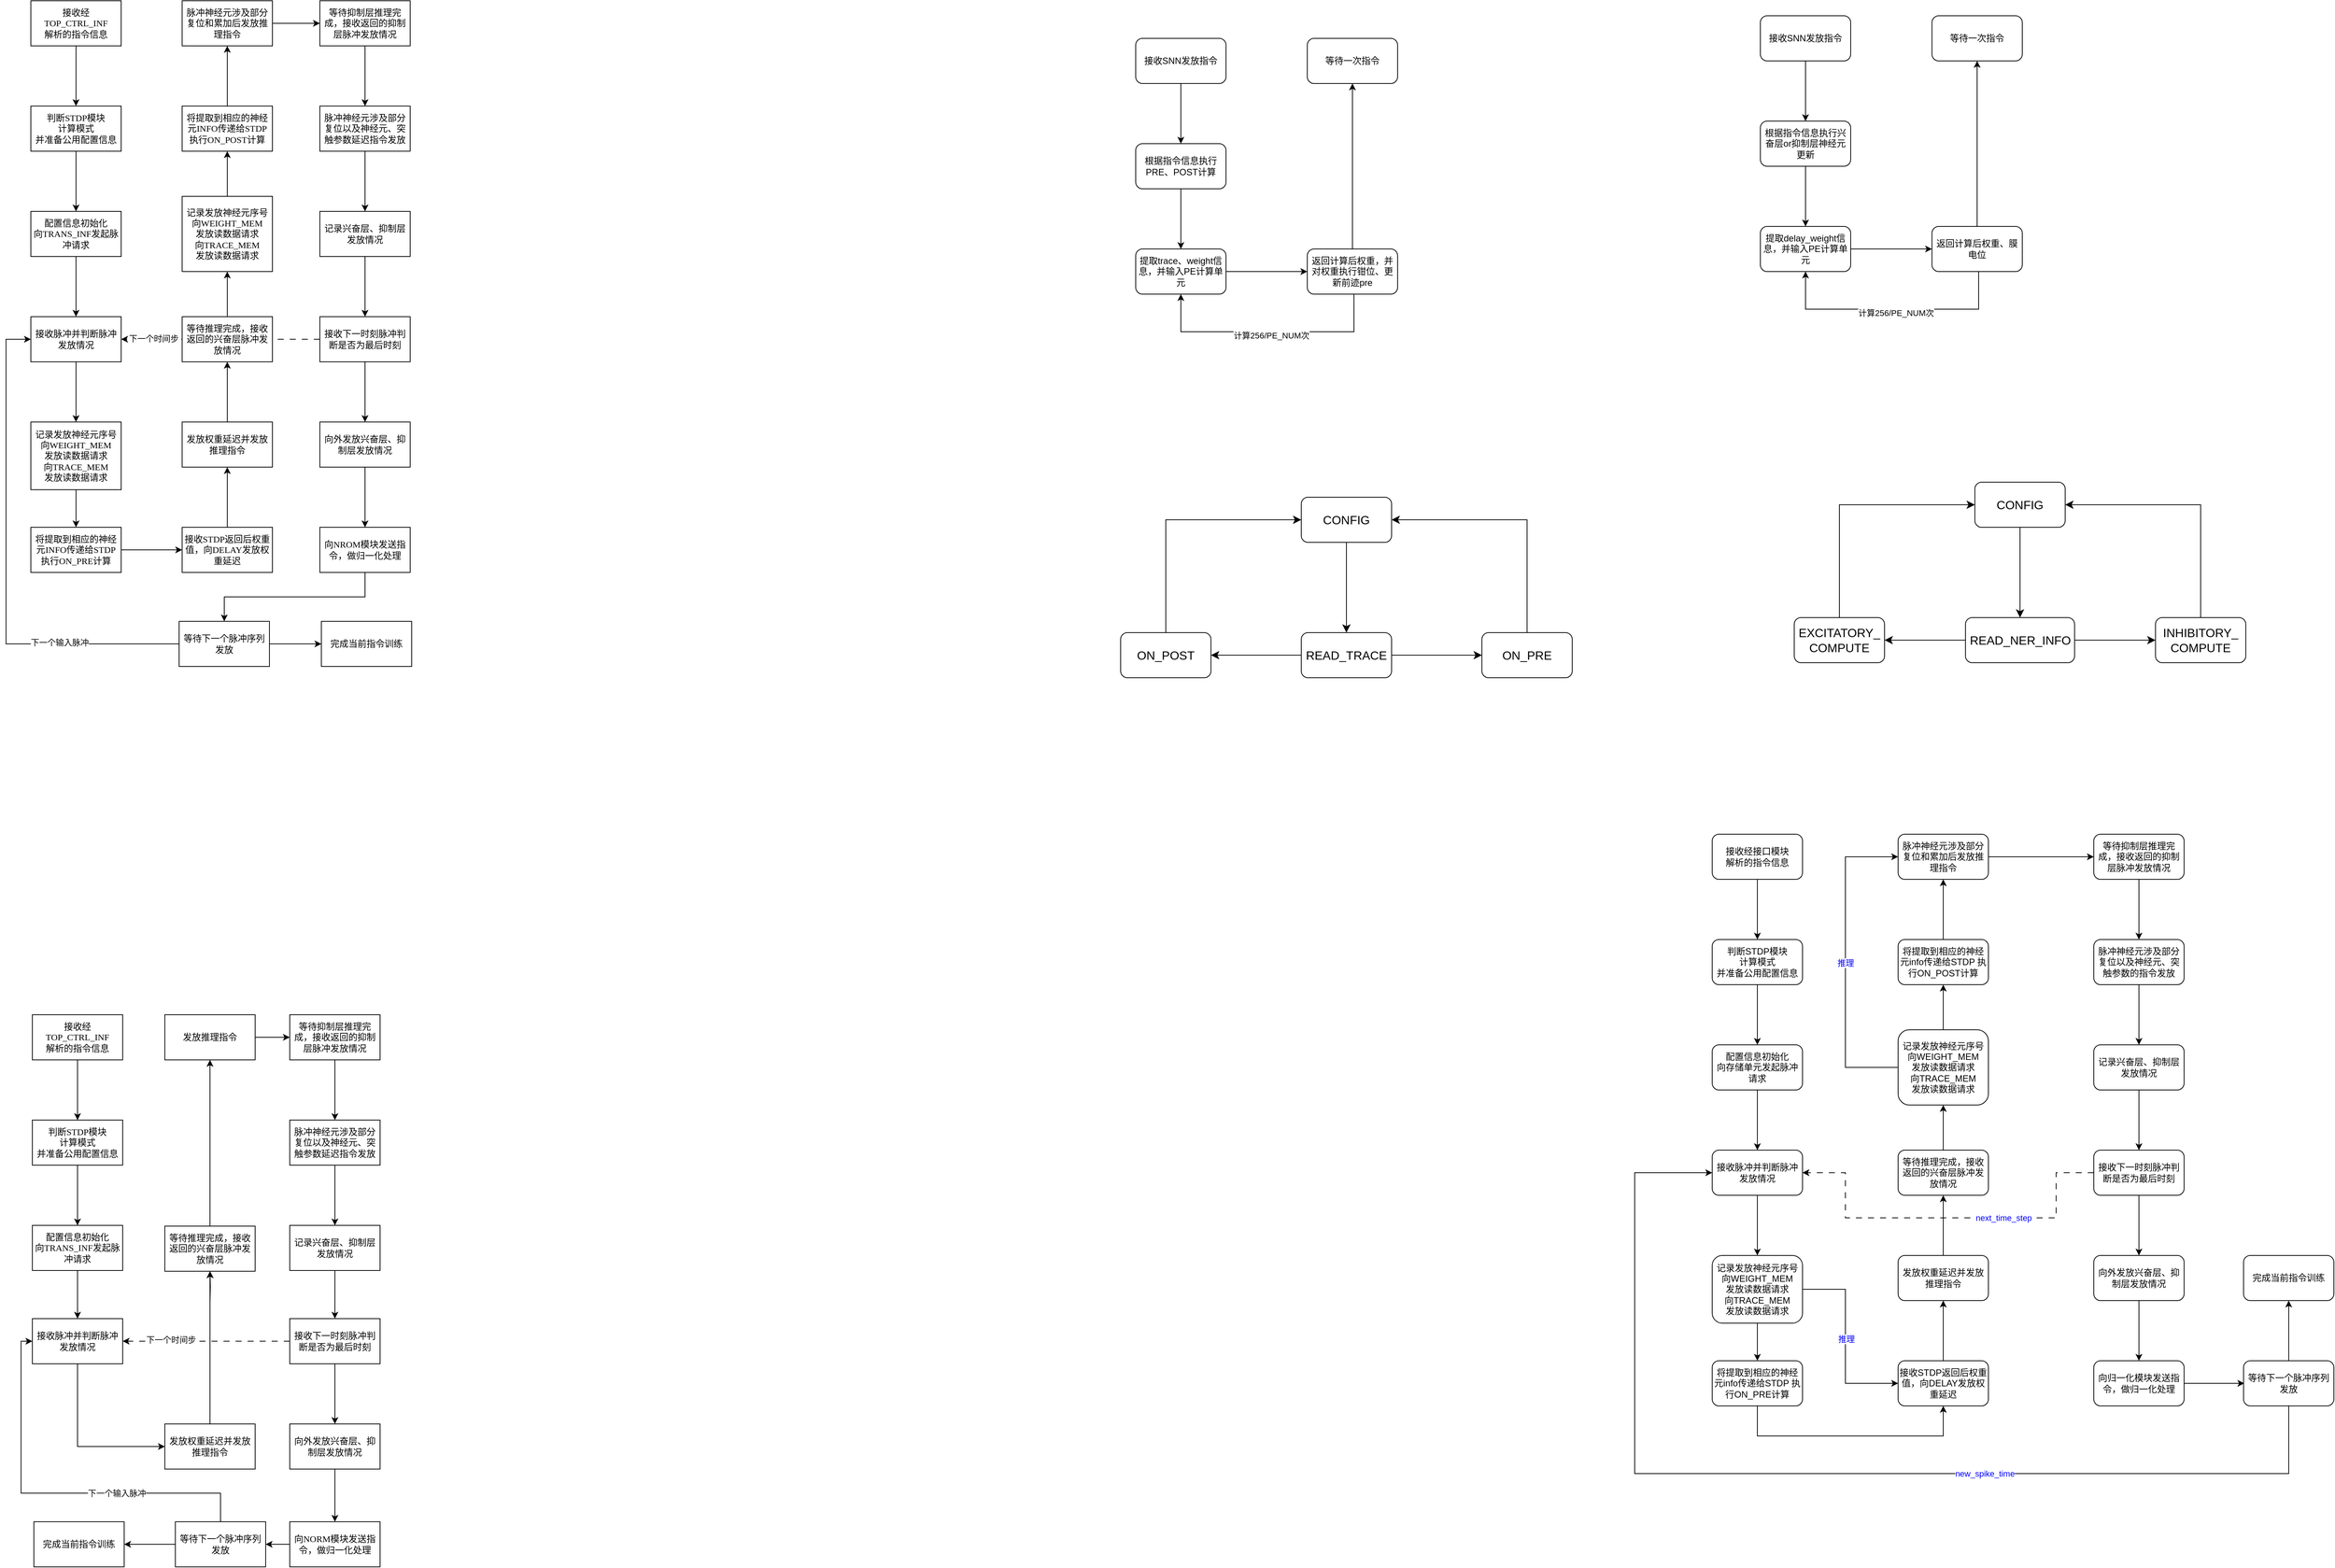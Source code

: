 <mxfile version="24.0.7" type="github">
  <diagram name="第 1 页" id="L9LMITteTnlRZ2TkFZ2f">
    <mxGraphModel dx="2382" dy="1225" grid="0" gridSize="10" guides="0" tooltips="1" connect="1" arrows="1" fold="1" page="0" pageScale="1" pageWidth="827" pageHeight="1169" math="0" shadow="0">
      <root>
        <mxCell id="0" />
        <mxCell id="1" parent="0" />
        <mxCell id="XHYiGmg5JfkTDbJsNiU6-63" style="edgeStyle=orthogonalEdgeStyle;rounded=0;orthogonalLoop=1;jettySize=auto;html=1;exitX=0;exitY=0.5;exitDx=0;exitDy=0;entryX=1;entryY=0.5;entryDx=0;entryDy=0;dashed=1;dashPattern=8 8;fontFamily=宋体;fontSource=https%3A%2F%2Ffonts.googleapis.com%2Fcss%3Ffamily%3D%25E5%25AE%258B%25E4%25BD%2593;" parent="1" source="XHYiGmg5JfkTDbJsNiU6-45" target="XHYiGmg5JfkTDbJsNiU6-16" edge="1">
          <mxGeometry relative="1" as="geometry">
            <Array as="points">
              <mxPoint x="519" y="590" />
              <mxPoint x="519" y="590" />
            </Array>
          </mxGeometry>
        </mxCell>
        <mxCell id="ONLA1WShRm9VHiKbCH6p-6" value="下一个时间步" style="edgeLabel;html=1;align=center;verticalAlign=middle;resizable=0;points=[];fontColor=#000000;fontFamily=宋体;fontSource=https%3A%2F%2Ffonts.googleapis.com%2Fcss%3Ffamily%3D%25E5%25AE%258B%25E4%25BD%2593;" parent="XHYiGmg5JfkTDbJsNiU6-63" vertex="1" connectable="0">
          <mxGeometry x="-0.565" relative="1" as="geometry">
            <mxPoint x="-164" y="-1" as="offset" />
          </mxGeometry>
        </mxCell>
        <mxCell id="XHYiGmg5JfkTDbJsNiU6-3" value="" style="edgeStyle=orthogonalEdgeStyle;rounded=0;orthogonalLoop=1;jettySize=auto;html=1;fontFamily=宋体;fontSource=https%3A%2F%2Ffonts.googleapis.com%2Fcss%3Ffamily%3D%25E5%25AE%258B%25E4%25BD%2593;" parent="1" source="XHYiGmg5JfkTDbJsNiU6-1" target="XHYiGmg5JfkTDbJsNiU6-2" edge="1">
          <mxGeometry relative="1" as="geometry" />
        </mxCell>
        <mxCell id="XHYiGmg5JfkTDbJsNiU6-1" value="接收经&lt;font face=&quot;Times New Roman&quot;&gt;TOP_CTRL_INF&lt;/font&gt;&lt;br&gt;解析的指令信息" style="rounded=0;whiteSpace=wrap;html=1;fillColor=none;fontFamily=宋体;fontSource=https%3A%2F%2Ffonts.googleapis.com%2Fcss%3Ffamily%3D%25E5%25AE%258B%25E4%25BD%2593;" parent="1" vertex="1">
          <mxGeometry x="252" y="140" width="120" height="60" as="geometry" />
        </mxCell>
        <mxCell id="XHYiGmg5JfkTDbJsNiU6-15" value="" style="edgeStyle=orthogonalEdgeStyle;rounded=0;orthogonalLoop=1;jettySize=auto;html=1;fontFamily=宋体;fontSource=https%3A%2F%2Ffonts.googleapis.com%2Fcss%3Ffamily%3D%25E5%25AE%258B%25E4%25BD%2593;" parent="1" source="XHYiGmg5JfkTDbJsNiU6-2" target="XHYiGmg5JfkTDbJsNiU6-14" edge="1">
          <mxGeometry relative="1" as="geometry" />
        </mxCell>
        <mxCell id="XHYiGmg5JfkTDbJsNiU6-2" value="判断&lt;font face=&quot;Times New Roman&quot;&gt;STDP&lt;/font&gt;模块&lt;br&gt;计算模式&lt;br&gt;并准备公用配置信息" style="whiteSpace=wrap;html=1;fillColor=none;rounded=0;fontFamily=宋体;fontSource=https%3A%2F%2Ffonts.googleapis.com%2Fcss%3Ffamily%3D%25E5%25AE%258B%25E4%25BD%2593;" parent="1" vertex="1">
          <mxGeometry x="252" y="280" width="120" height="60" as="geometry" />
        </mxCell>
        <mxCell id="XHYiGmg5JfkTDbJsNiU6-17" value="" style="edgeStyle=orthogonalEdgeStyle;rounded=0;orthogonalLoop=1;jettySize=auto;html=1;fontFamily=宋体;fontSource=https%3A%2F%2Ffonts.googleapis.com%2Fcss%3Ffamily%3D%25E5%25AE%258B%25E4%25BD%2593;" parent="1" source="XHYiGmg5JfkTDbJsNiU6-14" target="XHYiGmg5JfkTDbJsNiU6-16" edge="1">
          <mxGeometry relative="1" as="geometry" />
        </mxCell>
        <mxCell id="XHYiGmg5JfkTDbJsNiU6-14" value="配置信息初始化&lt;br style=&quot;border-color: var(--border-color);&quot;&gt;向&lt;font face=&quot;Times New Roman&quot;&gt;TRANS_INF&lt;/font&gt;发起脉冲请求" style="whiteSpace=wrap;html=1;fillColor=none;rounded=0;fontFamily=宋体;fontSource=https%3A%2F%2Ffonts.googleapis.com%2Fcss%3Ffamily%3D%25E5%25AE%258B%25E4%25BD%2593;" parent="1" vertex="1">
          <mxGeometry x="252" y="420" width="120" height="60" as="geometry" />
        </mxCell>
        <mxCell id="XHYiGmg5JfkTDbJsNiU6-19" value="" style="edgeStyle=orthogonalEdgeStyle;rounded=0;orthogonalLoop=1;jettySize=auto;html=1;fontFamily=宋体;fontSource=https%3A%2F%2Ffonts.googleapis.com%2Fcss%3Ffamily%3D%25E5%25AE%258B%25E4%25BD%2593;" parent="1" source="XHYiGmg5JfkTDbJsNiU6-16" target="XHYiGmg5JfkTDbJsNiU6-18" edge="1">
          <mxGeometry relative="1" as="geometry" />
        </mxCell>
        <mxCell id="XHYiGmg5JfkTDbJsNiU6-16" value="接收脉冲并判断脉冲发放情况" style="whiteSpace=wrap;html=1;fillColor=none;rounded=0;fontFamily=宋体;fontSource=https%3A%2F%2Ffonts.googleapis.com%2Fcss%3Ffamily%3D%25E5%25AE%258B%25E4%25BD%2593;" parent="1" vertex="1">
          <mxGeometry x="252" y="560" width="120" height="60" as="geometry" />
        </mxCell>
        <mxCell id="XHYiGmg5JfkTDbJsNiU6-21" value="" style="edgeStyle=orthogonalEdgeStyle;rounded=0;orthogonalLoop=1;jettySize=auto;html=1;fontFamily=宋体;fontSource=https%3A%2F%2Ffonts.googleapis.com%2Fcss%3Ffamily%3D%25E5%25AE%258B%25E4%25BD%2593;" parent="1" source="XHYiGmg5JfkTDbJsNiU6-18" target="XHYiGmg5JfkTDbJsNiU6-20" edge="1">
          <mxGeometry relative="1" as="geometry" />
        </mxCell>
        <mxCell id="XHYiGmg5JfkTDbJsNiU6-18" value="记录发放神经元序号&lt;br&gt;向&lt;font face=&quot;Times New Roman&quot;&gt;WEIGHT_MEM&lt;/font&gt;&lt;br&gt;发放读数据请求&lt;br&gt;向TRACE_MEM&lt;br&gt;发放读数据请求" style="whiteSpace=wrap;html=1;fillColor=none;rounded=0;fontFamily=宋体;fontSource=https%3A%2F%2Ffonts.googleapis.com%2Fcss%3Ffamily%3D%25E5%25AE%258B%25E4%25BD%2593;" parent="1" vertex="1">
          <mxGeometry x="252" y="700" width="120" height="90" as="geometry" />
        </mxCell>
        <mxCell id="gLFj1DrOyn8dEr5xTRWF-1" style="edgeStyle=orthogonalEdgeStyle;rounded=0;orthogonalLoop=1;jettySize=auto;html=1;exitX=1;exitY=0.5;exitDx=0;exitDy=0;entryX=0;entryY=0.5;entryDx=0;entryDy=0;fontFamily=宋体;fontSource=https%3A%2F%2Ffonts.googleapis.com%2Fcss%3Ffamily%3D%25E5%25AE%258B%25E4%25BD%2593;" edge="1" parent="1" source="XHYiGmg5JfkTDbJsNiU6-20" target="XHYiGmg5JfkTDbJsNiU6-22">
          <mxGeometry relative="1" as="geometry" />
        </mxCell>
        <mxCell id="XHYiGmg5JfkTDbJsNiU6-20" value="将提取到相应的神经元&lt;font face=&quot;Times New Roman&quot;&gt;INFO&lt;/font&gt;传递给&lt;font face=&quot;Times New Roman&quot;&gt;STDP&lt;/font&gt; 执行&lt;font face=&quot;Times New Roman&quot;&gt;ON_PRE&lt;/font&gt;计算" style="whiteSpace=wrap;html=1;fillColor=none;rounded=0;fontFamily=宋体;fontSource=https%3A%2F%2Ffonts.googleapis.com%2Fcss%3Ffamily%3D%25E5%25AE%258B%25E4%25BD%2593;" parent="1" vertex="1">
          <mxGeometry x="252" y="840" width="120" height="60" as="geometry" />
        </mxCell>
        <mxCell id="XHYiGmg5JfkTDbJsNiU6-25" value="" style="edgeStyle=orthogonalEdgeStyle;rounded=0;orthogonalLoop=1;jettySize=auto;html=1;fontFamily=宋体;fontSource=https%3A%2F%2Ffonts.googleapis.com%2Fcss%3Ffamily%3D%25E5%25AE%258B%25E4%25BD%2593;" parent="1" source="XHYiGmg5JfkTDbJsNiU6-22" target="XHYiGmg5JfkTDbJsNiU6-24" edge="1">
          <mxGeometry relative="1" as="geometry" />
        </mxCell>
        <mxCell id="XHYiGmg5JfkTDbJsNiU6-22" value="接收&lt;font face=&quot;Times New Roman&quot;&gt;STDP&lt;/font&gt;返回后权重值，向&lt;font face=&quot;Times New Roman&quot;&gt;DELAY&lt;/font&gt;发放权重延迟" style="whiteSpace=wrap;html=1;fillColor=none;rounded=0;fontFamily=宋体;fontSource=https%3A%2F%2Ffonts.googleapis.com%2Fcss%3Ffamily%3D%25E5%25AE%258B%25E4%25BD%2593;" parent="1" vertex="1">
          <mxGeometry x="453" y="840" width="120" height="60" as="geometry" />
        </mxCell>
        <mxCell id="XHYiGmg5JfkTDbJsNiU6-27" value="" style="edgeStyle=orthogonalEdgeStyle;rounded=0;orthogonalLoop=1;jettySize=auto;html=1;fontFamily=宋体;fontSource=https%3A%2F%2Ffonts.googleapis.com%2Fcss%3Ffamily%3D%25E5%25AE%258B%25E4%25BD%2593;" parent="1" source="XHYiGmg5JfkTDbJsNiU6-24" target="XHYiGmg5JfkTDbJsNiU6-26" edge="1">
          <mxGeometry relative="1" as="geometry" />
        </mxCell>
        <mxCell id="XHYiGmg5JfkTDbJsNiU6-24" value="发放权重延迟并发放推理指令" style="whiteSpace=wrap;html=1;fillColor=none;rounded=0;fontFamily=宋体;fontSource=https%3A%2F%2Ffonts.googleapis.com%2Fcss%3Ffamily%3D%25E5%25AE%258B%25E4%25BD%2593;" parent="1" vertex="1">
          <mxGeometry x="453" y="700" width="120" height="60" as="geometry" />
        </mxCell>
        <mxCell id="XHYiGmg5JfkTDbJsNiU6-29" value="" style="edgeStyle=orthogonalEdgeStyle;rounded=0;orthogonalLoop=1;jettySize=auto;html=1;fontFamily=宋体;fontSource=https%3A%2F%2Ffonts.googleapis.com%2Fcss%3Ffamily%3D%25E5%25AE%258B%25E4%25BD%2593;" parent="1" source="XHYiGmg5JfkTDbJsNiU6-26" target="XHYiGmg5JfkTDbJsNiU6-28" edge="1">
          <mxGeometry relative="1" as="geometry" />
        </mxCell>
        <mxCell id="XHYiGmg5JfkTDbJsNiU6-26" value="等待推理完成，接收返回的兴奋层脉冲发放情况" style="whiteSpace=wrap;html=1;fillColor=default;rounded=0;fontFamily=宋体;fontSource=https%3A%2F%2Ffonts.googleapis.com%2Fcss%3Ffamily%3D%25E5%25AE%258B%25E4%25BD%2593;" parent="1" vertex="1">
          <mxGeometry x="453" y="560" width="120" height="60" as="geometry" />
        </mxCell>
        <mxCell id="XHYiGmg5JfkTDbJsNiU6-31" value="" style="edgeStyle=orthogonalEdgeStyle;rounded=0;orthogonalLoop=1;jettySize=auto;html=1;fontFamily=宋体;fontSource=https%3A%2F%2Ffonts.googleapis.com%2Fcss%3Ffamily%3D%25E5%25AE%258B%25E4%25BD%2593;" parent="1" source="XHYiGmg5JfkTDbJsNiU6-28" target="XHYiGmg5JfkTDbJsNiU6-30" edge="1">
          <mxGeometry relative="1" as="geometry" />
        </mxCell>
        <mxCell id="XHYiGmg5JfkTDbJsNiU6-28" value="记录发放神经元序号&lt;br style=&quot;border-color: var(--border-color);&quot;&gt;向&lt;font face=&quot;Times New Roman&quot;&gt;WEIGHT_MEM&lt;/font&gt;&lt;br style=&quot;border-color: var(--border-color);&quot;&gt;发放读数据请求&lt;br style=&quot;border-color: var(--border-color);&quot;&gt;向&lt;font face=&quot;Times New Roman&quot;&gt;TRACE_MEM&lt;/font&gt;&lt;br style=&quot;border-color: var(--border-color);&quot;&gt;发放读数据请求" style="whiteSpace=wrap;html=1;fillColor=none;rounded=0;fontFamily=宋体;fontSource=https%3A%2F%2Ffonts.googleapis.com%2Fcss%3Ffamily%3D%25E5%25AE%258B%25E4%25BD%2593;" parent="1" vertex="1">
          <mxGeometry x="453" y="400" width="120" height="100" as="geometry" />
        </mxCell>
        <mxCell id="XHYiGmg5JfkTDbJsNiU6-33" value="" style="edgeStyle=orthogonalEdgeStyle;rounded=0;orthogonalLoop=1;jettySize=auto;html=1;fontFamily=宋体;fontSource=https%3A%2F%2Ffonts.googleapis.com%2Fcss%3Ffamily%3D%25E5%25AE%258B%25E4%25BD%2593;" parent="1" source="XHYiGmg5JfkTDbJsNiU6-30" target="XHYiGmg5JfkTDbJsNiU6-32" edge="1">
          <mxGeometry relative="1" as="geometry" />
        </mxCell>
        <mxCell id="XHYiGmg5JfkTDbJsNiU6-30" value="将提取到相应的神经元&lt;font face=&quot;Times New Roman&quot;&gt;INFO&lt;/font&gt;传递给&lt;font face=&quot;Times New Roman&quot;&gt;STDP&lt;/font&gt; 执行&lt;font face=&quot;Times New Roman&quot;&gt;ON_POST&lt;/font&gt;计算" style="whiteSpace=wrap;html=1;fillColor=none;rounded=0;fontFamily=宋体;fontSource=https%3A%2F%2Ffonts.googleapis.com%2Fcss%3Ffamily%3D%25E5%25AE%258B%25E4%25BD%2593;" parent="1" vertex="1">
          <mxGeometry x="453" y="280" width="120" height="60" as="geometry" />
        </mxCell>
        <mxCell id="XHYiGmg5JfkTDbJsNiU6-38" value="" style="edgeStyle=orthogonalEdgeStyle;rounded=0;orthogonalLoop=1;jettySize=auto;html=1;fontFamily=宋体;fontSource=https%3A%2F%2Ffonts.googleapis.com%2Fcss%3Ffamily%3D%25E5%25AE%258B%25E4%25BD%2593;" parent="1" source="XHYiGmg5JfkTDbJsNiU6-32" target="XHYiGmg5JfkTDbJsNiU6-37" edge="1">
          <mxGeometry relative="1" as="geometry" />
        </mxCell>
        <mxCell id="XHYiGmg5JfkTDbJsNiU6-32" value="脉冲神经元涉及部分复位和累加后发放推理指令" style="whiteSpace=wrap;html=1;fillColor=none;rounded=0;fontFamily=宋体;fontSource=https%3A%2F%2Ffonts.googleapis.com%2Fcss%3Ffamily%3D%25E5%25AE%258B%25E4%25BD%2593;" parent="1" vertex="1">
          <mxGeometry x="453" y="140" width="120" height="60" as="geometry" />
        </mxCell>
        <mxCell id="XHYiGmg5JfkTDbJsNiU6-40" value="" style="edgeStyle=orthogonalEdgeStyle;rounded=0;orthogonalLoop=1;jettySize=auto;html=1;fontFamily=宋体;fontSource=https%3A%2F%2Ffonts.googleapis.com%2Fcss%3Ffamily%3D%25E5%25AE%258B%25E4%25BD%2593;" parent="1" source="XHYiGmg5JfkTDbJsNiU6-37" target="XHYiGmg5JfkTDbJsNiU6-39" edge="1">
          <mxGeometry relative="1" as="geometry" />
        </mxCell>
        <mxCell id="XHYiGmg5JfkTDbJsNiU6-37" value="等待抑制层推理完成，接收返回的抑制层脉冲发放情况" style="whiteSpace=wrap;html=1;fillColor=none;rounded=0;fontFamily=宋体;fontSource=https%3A%2F%2Ffonts.googleapis.com%2Fcss%3Ffamily%3D%25E5%25AE%258B%25E4%25BD%2593;" parent="1" vertex="1">
          <mxGeometry x="636" y="140" width="120" height="60" as="geometry" />
        </mxCell>
        <mxCell id="XHYiGmg5JfkTDbJsNiU6-42" value="" style="edgeStyle=orthogonalEdgeStyle;rounded=0;orthogonalLoop=1;jettySize=auto;html=1;fontFamily=宋体;fontSource=https%3A%2F%2Ffonts.googleapis.com%2Fcss%3Ffamily%3D%25E5%25AE%258B%25E4%25BD%2593;" parent="1" source="XHYiGmg5JfkTDbJsNiU6-39" target="XHYiGmg5JfkTDbJsNiU6-41" edge="1">
          <mxGeometry relative="1" as="geometry" />
        </mxCell>
        <mxCell id="XHYiGmg5JfkTDbJsNiU6-39" value="脉冲神经元涉及部分复位以及神经元、突触参数延迟指令发放" style="whiteSpace=wrap;html=1;fillColor=none;rounded=0;fontFamily=宋体;fontSource=https%3A%2F%2Ffonts.googleapis.com%2Fcss%3Ffamily%3D%25E5%25AE%258B%25E4%25BD%2593;" parent="1" vertex="1">
          <mxGeometry x="636" y="280" width="120" height="60" as="geometry" />
        </mxCell>
        <mxCell id="XHYiGmg5JfkTDbJsNiU6-46" value="" style="edgeStyle=orthogonalEdgeStyle;rounded=0;orthogonalLoop=1;jettySize=auto;html=1;fontFamily=宋体;fontSource=https%3A%2F%2Ffonts.googleapis.com%2Fcss%3Ffamily%3D%25E5%25AE%258B%25E4%25BD%2593;" parent="1" source="XHYiGmg5JfkTDbJsNiU6-41" target="XHYiGmg5JfkTDbJsNiU6-45" edge="1">
          <mxGeometry relative="1" as="geometry" />
        </mxCell>
        <mxCell id="XHYiGmg5JfkTDbJsNiU6-41" value="记录兴奋层、抑制层发放情况" style="whiteSpace=wrap;html=1;fillColor=none;rounded=0;fontFamily=宋体;fontSource=https%3A%2F%2Ffonts.googleapis.com%2Fcss%3Ffamily%3D%25E5%25AE%258B%25E4%25BD%2593;" parent="1" vertex="1">
          <mxGeometry x="636" y="420" width="120" height="60" as="geometry" />
        </mxCell>
        <mxCell id="XHYiGmg5JfkTDbJsNiU6-48" value="" style="edgeStyle=orthogonalEdgeStyle;rounded=0;orthogonalLoop=1;jettySize=auto;html=1;fontFamily=宋体;fontSource=https%3A%2F%2Ffonts.googleapis.com%2Fcss%3Ffamily%3D%25E5%25AE%258B%25E4%25BD%2593;" parent="1" source="XHYiGmg5JfkTDbJsNiU6-45" target="XHYiGmg5JfkTDbJsNiU6-47" edge="1">
          <mxGeometry relative="1" as="geometry" />
        </mxCell>
        <mxCell id="XHYiGmg5JfkTDbJsNiU6-45" value="接收下一时刻脉冲判断是否为最后时刻" style="whiteSpace=wrap;html=1;fillColor=none;rounded=0;fontFamily=宋体;fontSource=https%3A%2F%2Ffonts.googleapis.com%2Fcss%3Ffamily%3D%25E5%25AE%258B%25E4%25BD%2593;" parent="1" vertex="1">
          <mxGeometry x="636" y="560" width="120" height="60" as="geometry" />
        </mxCell>
        <mxCell id="XHYiGmg5JfkTDbJsNiU6-50" value="" style="edgeStyle=orthogonalEdgeStyle;rounded=0;orthogonalLoop=1;jettySize=auto;html=1;fontFamily=宋体;fontSource=https%3A%2F%2Ffonts.googleapis.com%2Fcss%3Ffamily%3D%25E5%25AE%258B%25E4%25BD%2593;" parent="1" source="XHYiGmg5JfkTDbJsNiU6-47" target="XHYiGmg5JfkTDbJsNiU6-49" edge="1">
          <mxGeometry relative="1" as="geometry" />
        </mxCell>
        <mxCell id="XHYiGmg5JfkTDbJsNiU6-47" value="向外发放兴奋层、抑制层发放情况" style="whiteSpace=wrap;html=1;fillColor=none;rounded=0;fontFamily=宋体;fontSource=https%3A%2F%2Ffonts.googleapis.com%2Fcss%3Ffamily%3D%25E5%25AE%258B%25E4%25BD%2593;" parent="1" vertex="1">
          <mxGeometry x="636" y="700" width="120" height="60" as="geometry" />
        </mxCell>
        <mxCell id="gLFj1DrOyn8dEr5xTRWF-2" style="edgeStyle=orthogonalEdgeStyle;rounded=0;orthogonalLoop=1;jettySize=auto;html=1;exitX=0.5;exitY=1;exitDx=0;exitDy=0;entryX=0.5;entryY=0;entryDx=0;entryDy=0;fontFamily=宋体;fontSource=https%3A%2F%2Ffonts.googleapis.com%2Fcss%3Ffamily%3D%25E5%25AE%258B%25E4%25BD%2593;" edge="1" parent="1" source="XHYiGmg5JfkTDbJsNiU6-49" target="XHYiGmg5JfkTDbJsNiU6-51">
          <mxGeometry relative="1" as="geometry" />
        </mxCell>
        <mxCell id="XHYiGmg5JfkTDbJsNiU6-49" value="向&lt;font face=&quot;Times New Roman&quot;&gt;NROM&lt;/font&gt;模块发送指令，做归一化处理" style="whiteSpace=wrap;html=1;fillColor=none;rounded=0;fontFamily=宋体;fontSource=https%3A%2F%2Ffonts.googleapis.com%2Fcss%3Ffamily%3D%25E5%25AE%258B%25E4%25BD%2593;" parent="1" vertex="1">
          <mxGeometry x="636" y="840" width="120" height="60" as="geometry" />
        </mxCell>
        <mxCell id="XHYiGmg5JfkTDbJsNiU6-53" style="edgeStyle=orthogonalEdgeStyle;rounded=0;orthogonalLoop=1;jettySize=auto;html=1;exitX=0;exitY=0.5;exitDx=0;exitDy=0;entryX=0;entryY=0.5;entryDx=0;entryDy=0;fontFamily=宋体;fontSource=https%3A%2F%2Ffonts.googleapis.com%2Fcss%3Ffamily%3D%25E5%25AE%258B%25E4%25BD%2593;" parent="1" source="XHYiGmg5JfkTDbJsNiU6-51" target="XHYiGmg5JfkTDbJsNiU6-16" edge="1">
          <mxGeometry relative="1" as="geometry">
            <Array as="points">
              <mxPoint x="219" y="995" />
              <mxPoint x="219" y="590" />
            </Array>
          </mxGeometry>
        </mxCell>
        <mxCell id="ONLA1WShRm9VHiKbCH6p-2" value="下一个输入脉冲" style="edgeLabel;html=1;align=center;verticalAlign=middle;resizable=0;points=[];fontColor=#000000;fontFamily=宋体;fontSource=https%3A%2F%2Ffonts.googleapis.com%2Fcss%3Ffamily%3D%25E5%25AE%258B%25E4%25BD%2593;" parent="XHYiGmg5JfkTDbJsNiU6-53" vertex="1" connectable="0">
          <mxGeometry x="-0.324" relative="1" as="geometry">
            <mxPoint x="67" y="-2" as="offset" />
          </mxGeometry>
        </mxCell>
        <mxCell id="XHYiGmg5JfkTDbJsNiU6-55" value="" style="edgeStyle=orthogonalEdgeStyle;rounded=0;orthogonalLoop=1;jettySize=auto;html=1;fontFamily=宋体;fontSource=https%3A%2F%2Ffonts.googleapis.com%2Fcss%3Ffamily%3D%25E5%25AE%258B%25E4%25BD%2593;" parent="1" source="XHYiGmg5JfkTDbJsNiU6-51" target="XHYiGmg5JfkTDbJsNiU6-54" edge="1">
          <mxGeometry relative="1" as="geometry" />
        </mxCell>
        <mxCell id="XHYiGmg5JfkTDbJsNiU6-51" value="等待下一个脉冲序列发放" style="whiteSpace=wrap;html=1;fillColor=none;rounded=0;fontFamily=宋体;fontSource=https%3A%2F%2Ffonts.googleapis.com%2Fcss%3Ffamily%3D%25E5%25AE%258B%25E4%25BD%2593;" parent="1" vertex="1">
          <mxGeometry x="449" y="965" width="120" height="60" as="geometry" />
        </mxCell>
        <mxCell id="XHYiGmg5JfkTDbJsNiU6-54" value="完成当前指令训练" style="whiteSpace=wrap;html=1;fillColor=none;rounded=0;fontFamily=宋体;fontSource=https%3A%2F%2Ffonts.googleapis.com%2Fcss%3Ffamily%3D%25E5%25AE%258B%25E4%25BD%2593;" parent="1" vertex="1">
          <mxGeometry x="638" y="965" width="120" height="60" as="geometry" />
        </mxCell>
        <mxCell id="ONLA1WShRm9VHiKbCH6p-7" style="edgeStyle=orthogonalEdgeStyle;rounded=0;orthogonalLoop=1;jettySize=auto;html=1;exitX=0;exitY=0.5;exitDx=0;exitDy=0;entryX=1;entryY=0.5;entryDx=0;entryDy=0;dashed=1;dashPattern=8 8;fontFamily=宋体;fontSource=https%3A%2F%2Ffonts.googleapis.com%2Fcss%3Ffamily%3D%25E5%25AE%258B%25E4%25BD%2593;" parent="1" source="ONLA1WShRm9VHiKbCH6p-44" target="ONLA1WShRm9VHiKbCH6p-16" edge="1">
          <mxGeometry relative="1" as="geometry">
            <Array as="points">
              <mxPoint x="483" y="1922" />
              <mxPoint x="483" y="1922" />
            </Array>
          </mxGeometry>
        </mxCell>
        <mxCell id="ONLA1WShRm9VHiKbCH6p-8" value="&lt;font color=&quot;#000000&quot;&gt;下一个时间步&lt;/font&gt;" style="edgeLabel;html=1;align=center;verticalAlign=middle;resizable=0;points=[];fontColor=#0000FF;fontFamily=宋体;fontSource=https%3A%2F%2Ffonts.googleapis.com%2Fcss%3Ffamily%3D%25E5%25AE%258B%25E4%25BD%2593;" parent="ONLA1WShRm9VHiKbCH6p-7" vertex="1" connectable="0">
          <mxGeometry x="-0.565" relative="1" as="geometry">
            <mxPoint x="-110" y="-2" as="offset" />
          </mxGeometry>
        </mxCell>
        <mxCell id="ONLA1WShRm9VHiKbCH6p-9" value="" style="edgeStyle=orthogonalEdgeStyle;rounded=0;orthogonalLoop=1;jettySize=auto;html=1;fontFamily=宋体;fontSource=https%3A%2F%2Ffonts.googleapis.com%2Fcss%3Ffamily%3D%25E5%25AE%258B%25E4%25BD%2593;" parent="1" source="ONLA1WShRm9VHiKbCH6p-10" target="ONLA1WShRm9VHiKbCH6p-12" edge="1">
          <mxGeometry relative="1" as="geometry" />
        </mxCell>
        <mxCell id="ONLA1WShRm9VHiKbCH6p-10" value="接收经&lt;font face=&quot;Times New Roman&quot;&gt;TOP_CTRL_INF&lt;/font&gt;&lt;br&gt;解析的指令信息" style="rounded=0;whiteSpace=wrap;html=1;fillColor=none;fontFamily=宋体;fontSource=https%3A%2F%2Ffonts.googleapis.com%2Fcss%3Ffamily%3D%25E5%25AE%258B%25E4%25BD%2593;" parent="1" vertex="1">
          <mxGeometry x="254" y="1488" width="120" height="60" as="geometry" />
        </mxCell>
        <mxCell id="ONLA1WShRm9VHiKbCH6p-11" value="" style="edgeStyle=orthogonalEdgeStyle;rounded=0;orthogonalLoop=1;jettySize=auto;html=1;fontFamily=宋体;fontSource=https%3A%2F%2Ffonts.googleapis.com%2Fcss%3Ffamily%3D%25E5%25AE%258B%25E4%25BD%2593;" parent="1" source="ONLA1WShRm9VHiKbCH6p-12" target="ONLA1WShRm9VHiKbCH6p-14" edge="1">
          <mxGeometry relative="1" as="geometry" />
        </mxCell>
        <mxCell id="ONLA1WShRm9VHiKbCH6p-12" value="判断&lt;font face=&quot;Times New Roman&quot;&gt;STDP&lt;/font&gt;模块&lt;br&gt;计算模式&lt;br&gt;并准备公用配置信息" style="whiteSpace=wrap;html=1;fillColor=none;rounded=0;fontFamily=宋体;fontSource=https%3A%2F%2Ffonts.googleapis.com%2Fcss%3Ffamily%3D%25E5%25AE%258B%25E4%25BD%2593;" parent="1" vertex="1">
          <mxGeometry x="254" y="1628" width="120" height="60" as="geometry" />
        </mxCell>
        <mxCell id="ONLA1WShRm9VHiKbCH6p-13" value="" style="edgeStyle=orthogonalEdgeStyle;rounded=0;orthogonalLoop=1;jettySize=auto;html=1;fontFamily=宋体;fontSource=https%3A%2F%2Ffonts.googleapis.com%2Fcss%3Ffamily%3D%25E5%25AE%258B%25E4%25BD%2593;" parent="1" source="ONLA1WShRm9VHiKbCH6p-14" target="ONLA1WShRm9VHiKbCH6p-16" edge="1">
          <mxGeometry relative="1" as="geometry" />
        </mxCell>
        <mxCell id="ONLA1WShRm9VHiKbCH6p-14" value="配置信息初始化&lt;br style=&quot;border-color: var(--border-color);&quot;&gt;向&lt;font face=&quot;Times New Roman&quot;&gt;TRANS_INF&lt;/font&gt;发起脉冲请求" style="whiteSpace=wrap;html=1;fillColor=none;rounded=0;fontFamily=宋体;fontSource=https%3A%2F%2Ffonts.googleapis.com%2Fcss%3Ffamily%3D%25E5%25AE%258B%25E4%25BD%2593;" parent="1" vertex="1">
          <mxGeometry x="254" y="1768" width="120" height="60" as="geometry" />
        </mxCell>
        <mxCell id="ONLA1WShRm9VHiKbCH6p-54" style="edgeStyle=orthogonalEdgeStyle;rounded=0;orthogonalLoop=1;jettySize=auto;html=1;exitX=0.5;exitY=1;exitDx=0;exitDy=0;entryX=0;entryY=0.5;entryDx=0;entryDy=0;fontFamily=宋体;fontSource=https%3A%2F%2Ffonts.googleapis.com%2Fcss%3Ffamily%3D%25E5%25AE%258B%25E4%25BD%2593;" parent="1" source="ONLA1WShRm9VHiKbCH6p-16" target="ONLA1WShRm9VHiKbCH6p-26" edge="1">
          <mxGeometry relative="1" as="geometry" />
        </mxCell>
        <mxCell id="ONLA1WShRm9VHiKbCH6p-16" value="接收脉冲并判断脉冲发放情况" style="whiteSpace=wrap;html=1;fillColor=none;rounded=0;fontFamily=宋体;fontSource=https%3A%2F%2Ffonts.googleapis.com%2Fcss%3Ffamily%3D%25E5%25AE%258B%25E4%25BD%2593;" parent="1" vertex="1">
          <mxGeometry x="254" y="1892" width="120" height="60" as="geometry" />
        </mxCell>
        <mxCell id="ONLA1WShRm9VHiKbCH6p-25" value="" style="edgeStyle=orthogonalEdgeStyle;rounded=0;orthogonalLoop=1;jettySize=auto;html=1;fontFamily=宋体;fontSource=https%3A%2F%2Ffonts.googleapis.com%2Fcss%3Ffamily%3D%25E5%25AE%258B%25E4%25BD%2593;" parent="1" source="ONLA1WShRm9VHiKbCH6p-26" target="ONLA1WShRm9VHiKbCH6p-28" edge="1">
          <mxGeometry relative="1" as="geometry" />
        </mxCell>
        <mxCell id="ONLA1WShRm9VHiKbCH6p-26" value="发放权重延迟并发放推理指令" style="whiteSpace=wrap;html=1;fillColor=none;rounded=0;fontFamily=宋体;fontSource=https%3A%2F%2Ffonts.googleapis.com%2Fcss%3Ffamily%3D%25E5%25AE%258B%25E4%25BD%2593;" parent="1" vertex="1">
          <mxGeometry x="430" y="2032" width="120" height="60" as="geometry" />
        </mxCell>
        <mxCell id="ONLA1WShRm9VHiKbCH6p-33" value="" style="edgeStyle=orthogonalEdgeStyle;rounded=0;orthogonalLoop=1;jettySize=auto;html=1;fontFamily=宋体;fontSource=https%3A%2F%2Ffonts.googleapis.com%2Fcss%3Ffamily%3D%25E5%25AE%258B%25E4%25BD%2593;exitX=0.5;exitY=0;exitDx=0;exitDy=0;" parent="1" target="ONLA1WShRm9VHiKbCH6p-36" edge="1" source="ONLA1WShRm9VHiKbCH6p-28">
          <mxGeometry relative="1" as="geometry">
            <mxPoint x="490" y="1730" as="sourcePoint" />
          </mxGeometry>
        </mxCell>
        <mxCell id="ONLA1WShRm9VHiKbCH6p-35" value="" style="edgeStyle=orthogonalEdgeStyle;rounded=0;orthogonalLoop=1;jettySize=auto;html=1;fontFamily=宋体;fontSource=https%3A%2F%2Ffonts.googleapis.com%2Fcss%3Ffamily%3D%25E5%25AE%258B%25E4%25BD%2593;" parent="1" source="ONLA1WShRm9VHiKbCH6p-36" target="ONLA1WShRm9VHiKbCH6p-38" edge="1">
          <mxGeometry relative="1" as="geometry" />
        </mxCell>
        <mxCell id="ONLA1WShRm9VHiKbCH6p-36" value="发放推理指令" style="whiteSpace=wrap;html=1;fillColor=none;rounded=0;fontFamily=宋体;fontSource=https%3A%2F%2Ffonts.googleapis.com%2Fcss%3Ffamily%3D%25E5%25AE%258B%25E4%25BD%2593;" parent="1" vertex="1">
          <mxGeometry x="430" y="1488" width="120" height="60" as="geometry" />
        </mxCell>
        <mxCell id="ONLA1WShRm9VHiKbCH6p-37" value="" style="edgeStyle=orthogonalEdgeStyle;rounded=0;orthogonalLoop=1;jettySize=auto;html=1;fontFamily=宋体;fontSource=https%3A%2F%2Ffonts.googleapis.com%2Fcss%3Ffamily%3D%25E5%25AE%258B%25E4%25BD%2593;" parent="1" source="ONLA1WShRm9VHiKbCH6p-38" target="ONLA1WShRm9VHiKbCH6p-40" edge="1">
          <mxGeometry relative="1" as="geometry" />
        </mxCell>
        <mxCell id="ONLA1WShRm9VHiKbCH6p-38" value="等待抑制层推理完成，接收返回的抑制层脉冲发放情况" style="whiteSpace=wrap;html=1;fillColor=none;rounded=0;fontFamily=宋体;fontSource=https%3A%2F%2Ffonts.googleapis.com%2Fcss%3Ffamily%3D%25E5%25AE%258B%25E4%25BD%2593;" parent="1" vertex="1">
          <mxGeometry x="596" y="1488" width="120" height="60" as="geometry" />
        </mxCell>
        <mxCell id="ONLA1WShRm9VHiKbCH6p-39" value="" style="edgeStyle=orthogonalEdgeStyle;rounded=0;orthogonalLoop=1;jettySize=auto;html=1;fontFamily=宋体;fontSource=https%3A%2F%2Ffonts.googleapis.com%2Fcss%3Ffamily%3D%25E5%25AE%258B%25E4%25BD%2593;" parent="1" source="ONLA1WShRm9VHiKbCH6p-40" target="ONLA1WShRm9VHiKbCH6p-42" edge="1">
          <mxGeometry relative="1" as="geometry" />
        </mxCell>
        <mxCell id="ONLA1WShRm9VHiKbCH6p-40" value="脉冲神经元涉及部分复位以及神经元、突触参数延迟指令发放" style="whiteSpace=wrap;html=1;fillColor=none;rounded=0;fontFamily=宋体;fontSource=https%3A%2F%2Ffonts.googleapis.com%2Fcss%3Ffamily%3D%25E5%25AE%258B%25E4%25BD%2593;" parent="1" vertex="1">
          <mxGeometry x="596" y="1628" width="120" height="60" as="geometry" />
        </mxCell>
        <mxCell id="ONLA1WShRm9VHiKbCH6p-41" value="" style="edgeStyle=orthogonalEdgeStyle;rounded=0;orthogonalLoop=1;jettySize=auto;html=1;fontFamily=宋体;fontSource=https%3A%2F%2Ffonts.googleapis.com%2Fcss%3Ffamily%3D%25E5%25AE%258B%25E4%25BD%2593;" parent="1" source="ONLA1WShRm9VHiKbCH6p-42" target="ONLA1WShRm9VHiKbCH6p-44" edge="1">
          <mxGeometry relative="1" as="geometry" />
        </mxCell>
        <mxCell id="ONLA1WShRm9VHiKbCH6p-42" value="记录兴奋层、抑制层发放情况" style="whiteSpace=wrap;html=1;fillColor=none;rounded=0;fontFamily=宋体;fontSource=https%3A%2F%2Ffonts.googleapis.com%2Fcss%3Ffamily%3D%25E5%25AE%258B%25E4%25BD%2593;" parent="1" vertex="1">
          <mxGeometry x="596" y="1768" width="120" height="60" as="geometry" />
        </mxCell>
        <mxCell id="ONLA1WShRm9VHiKbCH6p-43" value="" style="edgeStyle=orthogonalEdgeStyle;rounded=0;orthogonalLoop=1;jettySize=auto;html=1;fontFamily=宋体;fontSource=https%3A%2F%2Ffonts.googleapis.com%2Fcss%3Ffamily%3D%25E5%25AE%258B%25E4%25BD%2593;" parent="1" source="ONLA1WShRm9VHiKbCH6p-44" target="ONLA1WShRm9VHiKbCH6p-46" edge="1">
          <mxGeometry relative="1" as="geometry" />
        </mxCell>
        <mxCell id="ONLA1WShRm9VHiKbCH6p-44" value="接收下一时刻脉冲判断是否为最后时刻" style="whiteSpace=wrap;html=1;fillColor=none;rounded=0;fontFamily=宋体;fontSource=https%3A%2F%2Ffonts.googleapis.com%2Fcss%3Ffamily%3D%25E5%25AE%258B%25E4%25BD%2593;" parent="1" vertex="1">
          <mxGeometry x="596" y="1892" width="120" height="60" as="geometry" />
        </mxCell>
        <mxCell id="ONLA1WShRm9VHiKbCH6p-45" value="" style="edgeStyle=orthogonalEdgeStyle;rounded=0;orthogonalLoop=1;jettySize=auto;html=1;fontFamily=宋体;fontSource=https%3A%2F%2Ffonts.googleapis.com%2Fcss%3Ffamily%3D%25E5%25AE%258B%25E4%25BD%2593;" parent="1" source="ONLA1WShRm9VHiKbCH6p-46" target="ONLA1WShRm9VHiKbCH6p-48" edge="1">
          <mxGeometry relative="1" as="geometry" />
        </mxCell>
        <mxCell id="ONLA1WShRm9VHiKbCH6p-46" value="向外发放兴奋层、抑制层发放情况" style="whiteSpace=wrap;html=1;fillColor=none;rounded=0;fontFamily=宋体;fontSource=https%3A%2F%2Ffonts.googleapis.com%2Fcss%3Ffamily%3D%25E5%25AE%258B%25E4%25BD%2593;" parent="1" vertex="1">
          <mxGeometry x="596" y="2032" width="120" height="60" as="geometry" />
        </mxCell>
        <mxCell id="ONLA1WShRm9VHiKbCH6p-47" value="" style="edgeStyle=orthogonalEdgeStyle;rounded=0;orthogonalLoop=1;jettySize=auto;html=1;entryX=1;entryY=0.5;entryDx=0;entryDy=0;fontFamily=宋体;fontSource=https%3A%2F%2Ffonts.googleapis.com%2Fcss%3Ffamily%3D%25E5%25AE%258B%25E4%25BD%2593;" parent="1" source="ONLA1WShRm9VHiKbCH6p-48" target="ONLA1WShRm9VHiKbCH6p-52" edge="1">
          <mxGeometry relative="1" as="geometry">
            <mxPoint x="890" y="2192" as="targetPoint" />
            <Array as="points">
              <mxPoint x="588" y="2192" />
              <mxPoint x="588" y="2192" />
            </Array>
          </mxGeometry>
        </mxCell>
        <mxCell id="ONLA1WShRm9VHiKbCH6p-48" value="向NORM模块发送指令，做归一化处理" style="whiteSpace=wrap;html=1;fillColor=none;rounded=0;fontFamily=宋体;fontSource=https%3A%2F%2Ffonts.googleapis.com%2Fcss%3Ffamily%3D%25E5%25AE%258B%25E4%25BD%2593;" parent="1" vertex="1">
          <mxGeometry x="596" y="2162" width="120" height="60" as="geometry" />
        </mxCell>
        <mxCell id="ONLA1WShRm9VHiKbCH6p-49" style="edgeStyle=orthogonalEdgeStyle;rounded=0;orthogonalLoop=1;jettySize=auto;html=1;exitX=0.5;exitY=0;exitDx=0;exitDy=0;entryX=0;entryY=0.5;entryDx=0;entryDy=0;fontFamily=宋体;fontSource=https%3A%2F%2Ffonts.googleapis.com%2Fcss%3Ffamily%3D%25E5%25AE%258B%25E4%25BD%2593;" parent="1" source="ONLA1WShRm9VHiKbCH6p-52" target="ONLA1WShRm9VHiKbCH6p-16" edge="1">
          <mxGeometry relative="1" as="geometry">
            <Array as="points">
              <mxPoint x="504" y="2124" />
              <mxPoint x="239" y="2124" />
              <mxPoint x="239" y="1922" />
            </Array>
          </mxGeometry>
        </mxCell>
        <mxCell id="ONLA1WShRm9VHiKbCH6p-50" value="下一个输入脉冲" style="edgeLabel;html=1;align=center;verticalAlign=middle;resizable=0;points=[];fontColor=#000000;fontFamily=宋体;fontSource=https%3A%2F%2Ffonts.googleapis.com%2Fcss%3Ffamily%3D%25E5%25AE%258B%25E4%25BD%2593;" parent="ONLA1WShRm9VHiKbCH6p-49" vertex="1" connectable="0">
          <mxGeometry x="-0.324" relative="1" as="geometry">
            <mxPoint as="offset" />
          </mxGeometry>
        </mxCell>
        <mxCell id="ONLA1WShRm9VHiKbCH6p-51" value="" style="edgeStyle=orthogonalEdgeStyle;rounded=0;orthogonalLoop=1;jettySize=auto;html=1;fontFamily=宋体;fontSource=https%3A%2F%2Ffonts.googleapis.com%2Fcss%3Ffamily%3D%25E5%25AE%258B%25E4%25BD%2593;" parent="1" source="ONLA1WShRm9VHiKbCH6p-52" target="ONLA1WShRm9VHiKbCH6p-53" edge="1">
          <mxGeometry relative="1" as="geometry" />
        </mxCell>
        <mxCell id="ONLA1WShRm9VHiKbCH6p-52" value="等待下一个脉冲序列发放" style="whiteSpace=wrap;html=1;fillColor=none;rounded=0;fontFamily=宋体;fontSource=https%3A%2F%2Ffonts.googleapis.com%2Fcss%3Ffamily%3D%25E5%25AE%258B%25E4%25BD%2593;" parent="1" vertex="1">
          <mxGeometry x="444" y="2162" width="120" height="60" as="geometry" />
        </mxCell>
        <mxCell id="ONLA1WShRm9VHiKbCH6p-53" value="完成当前指令训练" style="whiteSpace=wrap;html=1;fillColor=none;rounded=0;fontFamily=宋体;fontSource=https%3A%2F%2Ffonts.googleapis.com%2Fcss%3Ffamily%3D%25E5%25AE%258B%25E4%25BD%2593;" parent="1" vertex="1">
          <mxGeometry x="256" y="2162" width="120" height="60" as="geometry" />
        </mxCell>
        <mxCell id="ONLA1WShRm9VHiKbCH6p-58" value="" style="edgeStyle=orthogonalEdgeStyle;rounded=0;orthogonalLoop=1;jettySize=auto;html=1;" parent="1" source="ONLA1WShRm9VHiKbCH6p-56" target="ONLA1WShRm9VHiKbCH6p-57" edge="1">
          <mxGeometry relative="1" as="geometry" />
        </mxCell>
        <mxCell id="ONLA1WShRm9VHiKbCH6p-56" value="接收SNN发放指令" style="rounded=1;whiteSpace=wrap;html=1;" parent="1" vertex="1">
          <mxGeometry x="1720" y="190" width="120" height="60" as="geometry" />
        </mxCell>
        <mxCell id="ONLA1WShRm9VHiKbCH6p-60" value="" style="edgeStyle=orthogonalEdgeStyle;rounded=0;orthogonalLoop=1;jettySize=auto;html=1;" parent="1" source="ONLA1WShRm9VHiKbCH6p-57" target="ONLA1WShRm9VHiKbCH6p-59" edge="1">
          <mxGeometry relative="1" as="geometry" />
        </mxCell>
        <mxCell id="ONLA1WShRm9VHiKbCH6p-57" value="根据指令信息执行PRE、POST计算" style="whiteSpace=wrap;html=1;rounded=1;" parent="1" vertex="1">
          <mxGeometry x="1720" y="330" width="120" height="60" as="geometry" />
        </mxCell>
        <mxCell id="ONLA1WShRm9VHiKbCH6p-62" value="" style="edgeStyle=orthogonalEdgeStyle;rounded=0;orthogonalLoop=1;jettySize=auto;html=1;" parent="1" source="ONLA1WShRm9VHiKbCH6p-59" target="ONLA1WShRm9VHiKbCH6p-61" edge="1">
          <mxGeometry relative="1" as="geometry" />
        </mxCell>
        <mxCell id="ONLA1WShRm9VHiKbCH6p-59" value="提取trace、weight信息，并输入PE计算单元" style="whiteSpace=wrap;html=1;rounded=1;" parent="1" vertex="1">
          <mxGeometry x="1720" y="470" width="120" height="60" as="geometry" />
        </mxCell>
        <mxCell id="ONLA1WShRm9VHiKbCH6p-64" value="" style="edgeStyle=orthogonalEdgeStyle;rounded=0;orthogonalLoop=1;jettySize=auto;html=1;" parent="1" source="ONLA1WShRm9VHiKbCH6p-61" target="ONLA1WShRm9VHiKbCH6p-63" edge="1">
          <mxGeometry relative="1" as="geometry" />
        </mxCell>
        <mxCell id="ONLA1WShRm9VHiKbCH6p-65" style="edgeStyle=orthogonalEdgeStyle;rounded=0;orthogonalLoop=1;jettySize=auto;html=1;exitX=0.5;exitY=1;exitDx=0;exitDy=0;entryX=0.5;entryY=1;entryDx=0;entryDy=0;" parent="1" source="ONLA1WShRm9VHiKbCH6p-61" target="ONLA1WShRm9VHiKbCH6p-59" edge="1">
          <mxGeometry relative="1" as="geometry">
            <Array as="points">
              <mxPoint x="2008" y="500" />
              <mxPoint x="2010" y="500" />
              <mxPoint x="2010" y="580" />
              <mxPoint x="1780" y="580" />
            </Array>
          </mxGeometry>
        </mxCell>
        <mxCell id="ONLA1WShRm9VHiKbCH6p-66" value="计算256/PE_NUM次" style="edgeLabel;html=1;align=center;verticalAlign=middle;resizable=0;points=[];" parent="ONLA1WShRm9VHiKbCH6p-65" vertex="1" connectable="0">
          <mxGeometry x="0.083" y="3" relative="1" as="geometry">
            <mxPoint x="-10" y="2" as="offset" />
          </mxGeometry>
        </mxCell>
        <mxCell id="ONLA1WShRm9VHiKbCH6p-61" value="返回计算后权重，并对权重执行钳位、更新前迹pre" style="whiteSpace=wrap;html=1;rounded=1;" parent="1" vertex="1">
          <mxGeometry x="1948" y="470" width="120" height="60" as="geometry" />
        </mxCell>
        <mxCell id="ONLA1WShRm9VHiKbCH6p-63" value="等待一次指令" style="whiteSpace=wrap;html=1;rounded=1;" parent="1" vertex="1">
          <mxGeometry x="1948" y="190" width="120" height="60" as="geometry" />
        </mxCell>
        <mxCell id="mNBl5FdlkpwVqaLiXcc0-3" value="" style="edgeStyle=none;curved=1;rounded=0;orthogonalLoop=1;jettySize=auto;html=1;fontSize=12;startSize=8;endSize=8;" parent="1" source="mNBl5FdlkpwVqaLiXcc0-1" target="mNBl5FdlkpwVqaLiXcc0-2" edge="1">
          <mxGeometry relative="1" as="geometry" />
        </mxCell>
        <mxCell id="mNBl5FdlkpwVqaLiXcc0-1" value="CONFIG" style="rounded=1;whiteSpace=wrap;html=1;fontSize=16;" parent="1" vertex="1">
          <mxGeometry x="1940" y="800" width="120" height="60" as="geometry" />
        </mxCell>
        <mxCell id="mNBl5FdlkpwVqaLiXcc0-5" value="" style="edgeStyle=none;curved=1;rounded=0;orthogonalLoop=1;jettySize=auto;html=1;fontSize=12;startSize=8;endSize=8;" parent="1" source="mNBl5FdlkpwVqaLiXcc0-2" target="mNBl5FdlkpwVqaLiXcc0-4" edge="1">
          <mxGeometry relative="1" as="geometry" />
        </mxCell>
        <mxCell id="mNBl5FdlkpwVqaLiXcc0-7" value="" style="edgeStyle=none;curved=1;rounded=0;orthogonalLoop=1;jettySize=auto;html=1;fontSize=12;startSize=8;endSize=8;" parent="1" source="mNBl5FdlkpwVqaLiXcc0-2" target="mNBl5FdlkpwVqaLiXcc0-6" edge="1">
          <mxGeometry relative="1" as="geometry" />
        </mxCell>
        <mxCell id="mNBl5FdlkpwVqaLiXcc0-2" value="READ_TRACE" style="rounded=1;whiteSpace=wrap;html=1;fontSize=16;" parent="1" vertex="1">
          <mxGeometry x="1940" y="980" width="120" height="60" as="geometry" />
        </mxCell>
        <mxCell id="mNBl5FdlkpwVqaLiXcc0-10" style="edgeStyle=orthogonalEdgeStyle;rounded=0;orthogonalLoop=1;jettySize=auto;html=1;entryX=1;entryY=0.5;entryDx=0;entryDy=0;fontSize=12;startSize=8;endSize=8;" parent="1" source="mNBl5FdlkpwVqaLiXcc0-4" target="mNBl5FdlkpwVqaLiXcc0-1" edge="1">
          <mxGeometry relative="1" as="geometry">
            <Array as="points">
              <mxPoint x="2240" y="830" />
            </Array>
          </mxGeometry>
        </mxCell>
        <mxCell id="mNBl5FdlkpwVqaLiXcc0-4" value="ON_PRE" style="rounded=1;whiteSpace=wrap;html=1;fontSize=16;" parent="1" vertex="1">
          <mxGeometry x="2180" y="980" width="120" height="60" as="geometry" />
        </mxCell>
        <mxCell id="mNBl5FdlkpwVqaLiXcc0-9" style="edgeStyle=orthogonalEdgeStyle;rounded=0;orthogonalLoop=1;jettySize=auto;html=1;exitX=0.5;exitY=0;exitDx=0;exitDy=0;entryX=0;entryY=0.5;entryDx=0;entryDy=0;fontSize=12;startSize=8;endSize=8;" parent="1" source="mNBl5FdlkpwVqaLiXcc0-6" target="mNBl5FdlkpwVqaLiXcc0-1" edge="1">
          <mxGeometry relative="1" as="geometry" />
        </mxCell>
        <mxCell id="mNBl5FdlkpwVqaLiXcc0-6" value="ON_POST" style="rounded=1;whiteSpace=wrap;html=1;fontSize=16;" parent="1" vertex="1">
          <mxGeometry x="1700" y="980" width="120" height="60" as="geometry" />
        </mxCell>
        <mxCell id="mNBl5FdlkpwVqaLiXcc0-11" value="" style="edgeStyle=orthogonalEdgeStyle;rounded=0;orthogonalLoop=1;jettySize=auto;html=1;" parent="1" source="mNBl5FdlkpwVqaLiXcc0-12" target="mNBl5FdlkpwVqaLiXcc0-14" edge="1">
          <mxGeometry relative="1" as="geometry" />
        </mxCell>
        <mxCell id="mNBl5FdlkpwVqaLiXcc0-12" value="接收SNN发放指令" style="rounded=1;whiteSpace=wrap;html=1;" parent="1" vertex="1">
          <mxGeometry x="2550" y="160" width="120" height="60" as="geometry" />
        </mxCell>
        <mxCell id="mNBl5FdlkpwVqaLiXcc0-13" value="" style="edgeStyle=orthogonalEdgeStyle;rounded=0;orthogonalLoop=1;jettySize=auto;html=1;" parent="1" source="mNBl5FdlkpwVqaLiXcc0-14" target="mNBl5FdlkpwVqaLiXcc0-16" edge="1">
          <mxGeometry relative="1" as="geometry" />
        </mxCell>
        <mxCell id="mNBl5FdlkpwVqaLiXcc0-14" value="根据指令信息执行兴奋层or抑制层神经元更新" style="whiteSpace=wrap;html=1;rounded=1;" parent="1" vertex="1">
          <mxGeometry x="2550" y="300" width="120" height="60" as="geometry" />
        </mxCell>
        <mxCell id="mNBl5FdlkpwVqaLiXcc0-15" value="" style="edgeStyle=orthogonalEdgeStyle;rounded=0;orthogonalLoop=1;jettySize=auto;html=1;" parent="1" source="mNBl5FdlkpwVqaLiXcc0-16" target="mNBl5FdlkpwVqaLiXcc0-20" edge="1">
          <mxGeometry relative="1" as="geometry" />
        </mxCell>
        <mxCell id="mNBl5FdlkpwVqaLiXcc0-16" value="提取delay_weight信息，并输入PE计算单元" style="whiteSpace=wrap;html=1;rounded=1;" parent="1" vertex="1">
          <mxGeometry x="2550" y="440" width="120" height="60" as="geometry" />
        </mxCell>
        <mxCell id="mNBl5FdlkpwVqaLiXcc0-17" value="" style="edgeStyle=orthogonalEdgeStyle;rounded=0;orthogonalLoop=1;jettySize=auto;html=1;" parent="1" source="mNBl5FdlkpwVqaLiXcc0-20" target="mNBl5FdlkpwVqaLiXcc0-21" edge="1">
          <mxGeometry relative="1" as="geometry" />
        </mxCell>
        <mxCell id="mNBl5FdlkpwVqaLiXcc0-18" style="edgeStyle=orthogonalEdgeStyle;rounded=0;orthogonalLoop=1;jettySize=auto;html=1;exitX=0.5;exitY=1;exitDx=0;exitDy=0;entryX=0.5;entryY=1;entryDx=0;entryDy=0;" parent="1" source="mNBl5FdlkpwVqaLiXcc0-20" target="mNBl5FdlkpwVqaLiXcc0-16" edge="1">
          <mxGeometry relative="1" as="geometry">
            <Array as="points">
              <mxPoint x="2838" y="470" />
              <mxPoint x="2840" y="470" />
              <mxPoint x="2840" y="550" />
              <mxPoint x="2610" y="550" />
            </Array>
          </mxGeometry>
        </mxCell>
        <mxCell id="mNBl5FdlkpwVqaLiXcc0-19" value="计算256/PE_NUM次" style="edgeLabel;html=1;align=center;verticalAlign=middle;resizable=0;points=[];" parent="mNBl5FdlkpwVqaLiXcc0-18" vertex="1" connectable="0">
          <mxGeometry x="0.083" y="3" relative="1" as="geometry">
            <mxPoint x="-10" y="2" as="offset" />
          </mxGeometry>
        </mxCell>
        <mxCell id="mNBl5FdlkpwVqaLiXcc0-20" value="返回计算后权重、膜电位" style="whiteSpace=wrap;html=1;rounded=1;" parent="1" vertex="1">
          <mxGeometry x="2778" y="440" width="120" height="60" as="geometry" />
        </mxCell>
        <mxCell id="mNBl5FdlkpwVqaLiXcc0-21" value="等待一次指令" style="whiteSpace=wrap;html=1;rounded=1;" parent="1" vertex="1">
          <mxGeometry x="2778" y="160" width="120" height="60" as="geometry" />
        </mxCell>
        <mxCell id="mNBl5FdlkpwVqaLiXcc0-22" value="" style="edgeStyle=none;curved=1;rounded=0;orthogonalLoop=1;jettySize=auto;html=1;fontSize=12;startSize=8;endSize=8;" parent="1" source="mNBl5FdlkpwVqaLiXcc0-23" target="mNBl5FdlkpwVqaLiXcc0-26" edge="1">
          <mxGeometry relative="1" as="geometry" />
        </mxCell>
        <mxCell id="mNBl5FdlkpwVqaLiXcc0-23" value="CONFIG" style="rounded=1;whiteSpace=wrap;html=1;fontSize=16;" parent="1" vertex="1">
          <mxGeometry x="2835" y="780" width="120" height="60" as="geometry" />
        </mxCell>
        <mxCell id="mNBl5FdlkpwVqaLiXcc0-24" value="" style="edgeStyle=none;curved=1;rounded=0;orthogonalLoop=1;jettySize=auto;html=1;fontSize=12;startSize=8;endSize=8;" parent="1" source="mNBl5FdlkpwVqaLiXcc0-26" target="mNBl5FdlkpwVqaLiXcc0-28" edge="1">
          <mxGeometry relative="1" as="geometry" />
        </mxCell>
        <mxCell id="mNBl5FdlkpwVqaLiXcc0-25" value="" style="edgeStyle=none;curved=1;rounded=0;orthogonalLoop=1;jettySize=auto;html=1;fontSize=12;startSize=8;endSize=8;" parent="1" source="mNBl5FdlkpwVqaLiXcc0-26" target="mNBl5FdlkpwVqaLiXcc0-30" edge="1">
          <mxGeometry relative="1" as="geometry" />
        </mxCell>
        <mxCell id="mNBl5FdlkpwVqaLiXcc0-26" value="READ_NER_INFO" style="rounded=1;whiteSpace=wrap;html=1;fontSize=16;" parent="1" vertex="1">
          <mxGeometry x="2822.5" y="960" width="145" height="60" as="geometry" />
        </mxCell>
        <mxCell id="mNBl5FdlkpwVqaLiXcc0-27" style="edgeStyle=orthogonalEdgeStyle;rounded=0;orthogonalLoop=1;jettySize=auto;html=1;entryX=1;entryY=0.5;entryDx=0;entryDy=0;fontSize=12;startSize=8;endSize=8;" parent="1" source="mNBl5FdlkpwVqaLiXcc0-28" target="mNBl5FdlkpwVqaLiXcc0-23" edge="1">
          <mxGeometry relative="1" as="geometry">
            <Array as="points">
              <mxPoint x="3135" y="810" />
            </Array>
          </mxGeometry>
        </mxCell>
        <mxCell id="mNBl5FdlkpwVqaLiXcc0-28" value="INHIBITORY_&lt;br&gt;COMPUTE" style="rounded=1;whiteSpace=wrap;html=1;fontSize=16;" parent="1" vertex="1">
          <mxGeometry x="3075" y="960" width="120" height="60" as="geometry" />
        </mxCell>
        <mxCell id="mNBl5FdlkpwVqaLiXcc0-29" style="edgeStyle=orthogonalEdgeStyle;rounded=0;orthogonalLoop=1;jettySize=auto;html=1;exitX=0.5;exitY=0;exitDx=0;exitDy=0;entryX=0;entryY=0.5;entryDx=0;entryDy=0;fontSize=12;startSize=8;endSize=8;" parent="1" source="mNBl5FdlkpwVqaLiXcc0-30" target="mNBl5FdlkpwVqaLiXcc0-23" edge="1">
          <mxGeometry relative="1" as="geometry" />
        </mxCell>
        <mxCell id="mNBl5FdlkpwVqaLiXcc0-30" value="EXCITATORY_&lt;br&gt;COMPUTE" style="rounded=1;whiteSpace=wrap;html=1;fontSize=16;" parent="1" vertex="1">
          <mxGeometry x="2595" y="960" width="120" height="60" as="geometry" />
        </mxCell>
        <mxCell id="XAT5sxg-6XuNv7sa4jBB-48" value="" style="group" parent="1" vertex="1" connectable="0">
          <mxGeometry x="2383" y="1248" width="929.0" height="850.0" as="geometry" />
        </mxCell>
        <mxCell id="XAT5sxg-6XuNv7sa4jBB-4" value="接收经接口模块&lt;br&gt;解析的指令信息" style="rounded=1;whiteSpace=wrap;html=1;fillColor=none;" parent="XAT5sxg-6XuNv7sa4jBB-48" vertex="1">
          <mxGeometry x="103" width="120" height="60" as="geometry" />
        </mxCell>
        <mxCell id="XAT5sxg-6XuNv7sa4jBB-6" value="判断STDP模块&lt;br&gt;计算模式&lt;br&gt;并准备公用配置信息" style="whiteSpace=wrap;html=1;fillColor=none;rounded=1;" parent="XAT5sxg-6XuNv7sa4jBB-48" vertex="1">
          <mxGeometry x="103" y="140" width="120" height="60" as="geometry" />
        </mxCell>
        <mxCell id="XAT5sxg-6XuNv7sa4jBB-3" value="" style="edgeStyle=orthogonalEdgeStyle;rounded=0;orthogonalLoop=1;jettySize=auto;html=1;" parent="XAT5sxg-6XuNv7sa4jBB-48" source="XAT5sxg-6XuNv7sa4jBB-4" target="XAT5sxg-6XuNv7sa4jBB-6" edge="1">
          <mxGeometry relative="1" as="geometry" />
        </mxCell>
        <mxCell id="XAT5sxg-6XuNv7sa4jBB-8" value="配置信息初始化&lt;br style=&quot;border-color: var(--border-color);&quot;&gt;向存储单元发起脉冲请求" style="whiteSpace=wrap;html=1;fillColor=none;rounded=1;" parent="XAT5sxg-6XuNv7sa4jBB-48" vertex="1">
          <mxGeometry x="103" y="280" width="120" height="60" as="geometry" />
        </mxCell>
        <mxCell id="XAT5sxg-6XuNv7sa4jBB-5" value="" style="edgeStyle=orthogonalEdgeStyle;rounded=0;orthogonalLoop=1;jettySize=auto;html=1;" parent="XAT5sxg-6XuNv7sa4jBB-48" source="XAT5sxg-6XuNv7sa4jBB-6" target="XAT5sxg-6XuNv7sa4jBB-8" edge="1">
          <mxGeometry relative="1" as="geometry" />
        </mxCell>
        <mxCell id="XAT5sxg-6XuNv7sa4jBB-10" value="接收脉冲并判断脉冲发放情况" style="whiteSpace=wrap;html=1;fillColor=none;rounded=1;" parent="XAT5sxg-6XuNv7sa4jBB-48" vertex="1">
          <mxGeometry x="103" y="420" width="120" height="60" as="geometry" />
        </mxCell>
        <mxCell id="XAT5sxg-6XuNv7sa4jBB-7" value="" style="edgeStyle=orthogonalEdgeStyle;rounded=0;orthogonalLoop=1;jettySize=auto;html=1;" parent="XAT5sxg-6XuNv7sa4jBB-48" source="XAT5sxg-6XuNv7sa4jBB-8" target="XAT5sxg-6XuNv7sa4jBB-10" edge="1">
          <mxGeometry relative="1" as="geometry" />
        </mxCell>
        <mxCell id="XAT5sxg-6XuNv7sa4jBB-14" value="记录发放神经元序号&lt;br&gt;向WEIGHT_MEM&lt;br&gt;发放读数据请求&lt;br&gt;向TRACE_MEM&lt;br&gt;发放读数据请求" style="whiteSpace=wrap;html=1;fillColor=none;rounded=1;" parent="XAT5sxg-6XuNv7sa4jBB-48" vertex="1">
          <mxGeometry x="103" y="560" width="120" height="90" as="geometry" />
        </mxCell>
        <mxCell id="XAT5sxg-6XuNv7sa4jBB-9" value="" style="edgeStyle=orthogonalEdgeStyle;rounded=0;orthogonalLoop=1;jettySize=auto;html=1;" parent="XAT5sxg-6XuNv7sa4jBB-48" source="XAT5sxg-6XuNv7sa4jBB-10" target="XAT5sxg-6XuNv7sa4jBB-14" edge="1">
          <mxGeometry relative="1" as="geometry" />
        </mxCell>
        <mxCell id="XAT5sxg-6XuNv7sa4jBB-16" value="将提取到相应的神经元info传递给STDP 执行ON_PRE计算" style="whiteSpace=wrap;html=1;fillColor=none;rounded=1;" parent="XAT5sxg-6XuNv7sa4jBB-48" vertex="1">
          <mxGeometry x="103" y="700" width="120" height="60" as="geometry" />
        </mxCell>
        <mxCell id="XAT5sxg-6XuNv7sa4jBB-11" value="" style="edgeStyle=orthogonalEdgeStyle;rounded=0;orthogonalLoop=1;jettySize=auto;html=1;" parent="XAT5sxg-6XuNv7sa4jBB-48" source="XAT5sxg-6XuNv7sa4jBB-14" target="XAT5sxg-6XuNv7sa4jBB-16" edge="1">
          <mxGeometry relative="1" as="geometry" />
        </mxCell>
        <mxCell id="XAT5sxg-6XuNv7sa4jBB-18" value="接收STDP返回后权重值，向DELAY发放权重延迟" style="whiteSpace=wrap;html=1;fillColor=none;rounded=1;" parent="XAT5sxg-6XuNv7sa4jBB-48" vertex="1">
          <mxGeometry x="350.0" y="700" width="120" height="60" as="geometry" />
        </mxCell>
        <mxCell id="XAT5sxg-6XuNv7sa4jBB-12" style="edgeStyle=orthogonalEdgeStyle;rounded=0;orthogonalLoop=1;jettySize=auto;html=1;exitX=1;exitY=0.5;exitDx=0;exitDy=0;entryX=0;entryY=0.5;entryDx=0;entryDy=0;" parent="XAT5sxg-6XuNv7sa4jBB-48" source="XAT5sxg-6XuNv7sa4jBB-14" target="XAT5sxg-6XuNv7sa4jBB-18" edge="1">
          <mxGeometry relative="1" as="geometry">
            <Array as="points">
              <mxPoint x="280.0" y="605" />
              <mxPoint x="280.0" y="730" />
            </Array>
          </mxGeometry>
        </mxCell>
        <mxCell id="XAT5sxg-6XuNv7sa4jBB-13" value="推理" style="edgeLabel;html=1;align=center;verticalAlign=middle;resizable=0;points=[];fontColor=#0000FF;" parent="XAT5sxg-6XuNv7sa4jBB-12" vertex="1" connectable="0">
          <mxGeometry x="-0.339" y="1" relative="1" as="geometry">
            <mxPoint y="39" as="offset" />
          </mxGeometry>
        </mxCell>
        <mxCell id="XAT5sxg-6XuNv7sa4jBB-15" value="" style="edgeStyle=orthogonalEdgeStyle;rounded=0;orthogonalLoop=1;jettySize=auto;html=1;" parent="XAT5sxg-6XuNv7sa4jBB-48" source="XAT5sxg-6XuNv7sa4jBB-16" target="XAT5sxg-6XuNv7sa4jBB-18" edge="1">
          <mxGeometry relative="1" as="geometry">
            <Array as="points">
              <mxPoint x="163" y="800.0" />
              <mxPoint x="410.0" y="800.0" />
            </Array>
          </mxGeometry>
        </mxCell>
        <mxCell id="XAT5sxg-6XuNv7sa4jBB-20" value="发放权重延迟并发放推理指令" style="whiteSpace=wrap;html=1;fillColor=none;rounded=1;" parent="XAT5sxg-6XuNv7sa4jBB-48" vertex="1">
          <mxGeometry x="350.0" y="560" width="120" height="60" as="geometry" />
        </mxCell>
        <mxCell id="XAT5sxg-6XuNv7sa4jBB-17" value="" style="edgeStyle=orthogonalEdgeStyle;rounded=0;orthogonalLoop=1;jettySize=auto;html=1;" parent="XAT5sxg-6XuNv7sa4jBB-48" source="XAT5sxg-6XuNv7sa4jBB-18" target="XAT5sxg-6XuNv7sa4jBB-20" edge="1">
          <mxGeometry relative="1" as="geometry" />
        </mxCell>
        <mxCell id="XAT5sxg-6XuNv7sa4jBB-22" value="等待推理完成，接收返回的兴奋层脉冲发放情况" style="whiteSpace=wrap;html=1;fillColor=default;rounded=1;" parent="XAT5sxg-6XuNv7sa4jBB-48" vertex="1">
          <mxGeometry x="350.0" y="420" width="120" height="60" as="geometry" />
        </mxCell>
        <mxCell id="XAT5sxg-6XuNv7sa4jBB-19" value="" style="edgeStyle=orthogonalEdgeStyle;rounded=0;orthogonalLoop=1;jettySize=auto;html=1;" parent="XAT5sxg-6XuNv7sa4jBB-48" source="XAT5sxg-6XuNv7sa4jBB-20" target="XAT5sxg-6XuNv7sa4jBB-22" edge="1">
          <mxGeometry relative="1" as="geometry" />
        </mxCell>
        <mxCell id="XAT5sxg-6XuNv7sa4jBB-26" value="记录发放神经元序号&lt;br style=&quot;border-color: var(--border-color);&quot;&gt;向WEIGHT_MEM&lt;br style=&quot;border-color: var(--border-color);&quot;&gt;发放读数据请求&lt;br style=&quot;border-color: var(--border-color);&quot;&gt;向TRACE_MEM&lt;br style=&quot;border-color: var(--border-color);&quot;&gt;发放读数据请求" style="whiteSpace=wrap;html=1;fillColor=none;rounded=1;" parent="XAT5sxg-6XuNv7sa4jBB-48" vertex="1">
          <mxGeometry x="350.0" y="260" width="120" height="100" as="geometry" />
        </mxCell>
        <mxCell id="XAT5sxg-6XuNv7sa4jBB-21" value="" style="edgeStyle=orthogonalEdgeStyle;rounded=0;orthogonalLoop=1;jettySize=auto;html=1;" parent="XAT5sxg-6XuNv7sa4jBB-48" source="XAT5sxg-6XuNv7sa4jBB-22" target="XAT5sxg-6XuNv7sa4jBB-26" edge="1">
          <mxGeometry relative="1" as="geometry" />
        </mxCell>
        <mxCell id="XAT5sxg-6XuNv7sa4jBB-28" value="将提取到相应的神经元info传递给STDP 执行ON_POST计算" style="whiteSpace=wrap;html=1;fillColor=none;rounded=1;" parent="XAT5sxg-6XuNv7sa4jBB-48" vertex="1">
          <mxGeometry x="350.0" y="140" width="120" height="60" as="geometry" />
        </mxCell>
        <mxCell id="XAT5sxg-6XuNv7sa4jBB-23" value="" style="edgeStyle=orthogonalEdgeStyle;rounded=0;orthogonalLoop=1;jettySize=auto;html=1;" parent="XAT5sxg-6XuNv7sa4jBB-48" source="XAT5sxg-6XuNv7sa4jBB-26" target="XAT5sxg-6XuNv7sa4jBB-28" edge="1">
          <mxGeometry relative="1" as="geometry" />
        </mxCell>
        <mxCell id="XAT5sxg-6XuNv7sa4jBB-30" value="脉冲神经元涉及部分复位和累加后发放推理指令" style="whiteSpace=wrap;html=1;fillColor=none;rounded=1;" parent="XAT5sxg-6XuNv7sa4jBB-48" vertex="1">
          <mxGeometry x="350.0" width="120" height="60" as="geometry" />
        </mxCell>
        <mxCell id="XAT5sxg-6XuNv7sa4jBB-24" style="edgeStyle=orthogonalEdgeStyle;rounded=0;orthogonalLoop=1;jettySize=auto;html=1;exitX=0;exitY=0.5;exitDx=0;exitDy=0;entryX=0;entryY=0.5;entryDx=0;entryDy=0;" parent="XAT5sxg-6XuNv7sa4jBB-48" source="XAT5sxg-6XuNv7sa4jBB-26" target="XAT5sxg-6XuNv7sa4jBB-30" edge="1">
          <mxGeometry relative="1" as="geometry">
            <Array as="points">
              <mxPoint x="280.0" y="310" />
              <mxPoint x="280.0" y="30" />
            </Array>
          </mxGeometry>
        </mxCell>
        <mxCell id="XAT5sxg-6XuNv7sa4jBB-25" value="推理" style="edgeLabel;html=1;align=center;verticalAlign=middle;resizable=0;points=[];fontColor=#0000FF;" parent="XAT5sxg-6XuNv7sa4jBB-24" vertex="1" connectable="0">
          <mxGeometry x="-0.24" relative="1" as="geometry">
            <mxPoint y="-50" as="offset" />
          </mxGeometry>
        </mxCell>
        <mxCell id="XAT5sxg-6XuNv7sa4jBB-27" value="" style="edgeStyle=orthogonalEdgeStyle;rounded=0;orthogonalLoop=1;jettySize=auto;html=1;" parent="XAT5sxg-6XuNv7sa4jBB-48" source="XAT5sxg-6XuNv7sa4jBB-28" target="XAT5sxg-6XuNv7sa4jBB-30" edge="1">
          <mxGeometry relative="1" as="geometry" />
        </mxCell>
        <mxCell id="XAT5sxg-6XuNv7sa4jBB-32" value="等待抑制层推理完成，接收返回的抑制层脉冲发放情况" style="whiteSpace=wrap;html=1;fillColor=none;rounded=1;" parent="XAT5sxg-6XuNv7sa4jBB-48" vertex="1">
          <mxGeometry x="610.0" width="120" height="60" as="geometry" />
        </mxCell>
        <mxCell id="XAT5sxg-6XuNv7sa4jBB-29" value="" style="edgeStyle=orthogonalEdgeStyle;rounded=0;orthogonalLoop=1;jettySize=auto;html=1;" parent="XAT5sxg-6XuNv7sa4jBB-48" source="XAT5sxg-6XuNv7sa4jBB-30" target="XAT5sxg-6XuNv7sa4jBB-32" edge="1">
          <mxGeometry relative="1" as="geometry" />
        </mxCell>
        <mxCell id="XAT5sxg-6XuNv7sa4jBB-34" value="脉冲神经元涉及部分复位以及神经元、突触参数的指令发放" style="whiteSpace=wrap;html=1;fillColor=none;rounded=1;" parent="XAT5sxg-6XuNv7sa4jBB-48" vertex="1">
          <mxGeometry x="610.0" y="140" width="120" height="60" as="geometry" />
        </mxCell>
        <mxCell id="XAT5sxg-6XuNv7sa4jBB-31" value="" style="edgeStyle=orthogonalEdgeStyle;rounded=0;orthogonalLoop=1;jettySize=auto;html=1;" parent="XAT5sxg-6XuNv7sa4jBB-48" source="XAT5sxg-6XuNv7sa4jBB-32" target="XAT5sxg-6XuNv7sa4jBB-34" edge="1">
          <mxGeometry relative="1" as="geometry" />
        </mxCell>
        <mxCell id="XAT5sxg-6XuNv7sa4jBB-36" value="记录兴奋层、抑制层发放情况" style="whiteSpace=wrap;html=1;fillColor=none;rounded=1;" parent="XAT5sxg-6XuNv7sa4jBB-48" vertex="1">
          <mxGeometry x="610.0" y="280" width="120" height="60" as="geometry" />
        </mxCell>
        <mxCell id="XAT5sxg-6XuNv7sa4jBB-33" value="" style="edgeStyle=orthogonalEdgeStyle;rounded=0;orthogonalLoop=1;jettySize=auto;html=1;" parent="XAT5sxg-6XuNv7sa4jBB-48" source="XAT5sxg-6XuNv7sa4jBB-34" target="XAT5sxg-6XuNv7sa4jBB-36" edge="1">
          <mxGeometry relative="1" as="geometry" />
        </mxCell>
        <mxCell id="XAT5sxg-6XuNv7sa4jBB-38" value="接收下一时刻脉冲判断是否为最后时刻" style="whiteSpace=wrap;html=1;fillColor=none;rounded=1;" parent="XAT5sxg-6XuNv7sa4jBB-48" vertex="1">
          <mxGeometry x="610.0" y="420" width="120" height="60" as="geometry" />
        </mxCell>
        <mxCell id="XAT5sxg-6XuNv7sa4jBB-1" style="edgeStyle=orthogonalEdgeStyle;rounded=0;orthogonalLoop=1;jettySize=auto;html=1;exitX=0;exitY=0.5;exitDx=0;exitDy=0;entryX=1;entryY=0.5;entryDx=0;entryDy=0;dashed=1;dashPattern=8 8;" parent="XAT5sxg-6XuNv7sa4jBB-48" source="XAT5sxg-6XuNv7sa4jBB-38" target="XAT5sxg-6XuNv7sa4jBB-10" edge="1">
          <mxGeometry relative="1" as="geometry">
            <Array as="points">
              <mxPoint x="560.0" y="450" />
              <mxPoint x="560.0" y="510" />
              <mxPoint x="280.0" y="510" />
              <mxPoint x="280.0" y="450" />
            </Array>
          </mxGeometry>
        </mxCell>
        <mxCell id="XAT5sxg-6XuNv7sa4jBB-2" value="next_time_step" style="edgeLabel;html=1;align=center;verticalAlign=middle;resizable=0;points=[];fontColor=#0000FF;" parent="XAT5sxg-6XuNv7sa4jBB-1" vertex="1" connectable="0">
          <mxGeometry x="-0.565" relative="1" as="geometry">
            <mxPoint x="-70" as="offset" />
          </mxGeometry>
        </mxCell>
        <mxCell id="XAT5sxg-6XuNv7sa4jBB-35" value="" style="edgeStyle=orthogonalEdgeStyle;rounded=0;orthogonalLoop=1;jettySize=auto;html=1;" parent="XAT5sxg-6XuNv7sa4jBB-48" source="XAT5sxg-6XuNv7sa4jBB-36" target="XAT5sxg-6XuNv7sa4jBB-38" edge="1">
          <mxGeometry relative="1" as="geometry" />
        </mxCell>
        <mxCell id="XAT5sxg-6XuNv7sa4jBB-40" value="向外发放兴奋层、抑制层发放情况" style="whiteSpace=wrap;html=1;fillColor=none;rounded=1;" parent="XAT5sxg-6XuNv7sa4jBB-48" vertex="1">
          <mxGeometry x="610.0" y="560" width="120" height="60" as="geometry" />
        </mxCell>
        <mxCell id="XAT5sxg-6XuNv7sa4jBB-37" value="" style="edgeStyle=orthogonalEdgeStyle;rounded=0;orthogonalLoop=1;jettySize=auto;html=1;" parent="XAT5sxg-6XuNv7sa4jBB-48" source="XAT5sxg-6XuNv7sa4jBB-38" target="XAT5sxg-6XuNv7sa4jBB-40" edge="1">
          <mxGeometry relative="1" as="geometry" />
        </mxCell>
        <mxCell id="XAT5sxg-6XuNv7sa4jBB-41" value="" style="edgeStyle=orthogonalEdgeStyle;rounded=0;orthogonalLoop=1;jettySize=auto;html=1;" parent="XAT5sxg-6XuNv7sa4jBB-48" source="XAT5sxg-6XuNv7sa4jBB-42" edge="1">
          <mxGeometry relative="1" as="geometry">
            <mxPoint x="810.0" y="730" as="targetPoint" />
          </mxGeometry>
        </mxCell>
        <mxCell id="XAT5sxg-6XuNv7sa4jBB-42" value="向归一化模块发送指令，做归一化处理" style="whiteSpace=wrap;html=1;fillColor=none;rounded=1;" parent="XAT5sxg-6XuNv7sa4jBB-48" vertex="1">
          <mxGeometry x="610.0" y="700" width="120" height="60" as="geometry" />
        </mxCell>
        <mxCell id="XAT5sxg-6XuNv7sa4jBB-39" value="" style="edgeStyle=orthogonalEdgeStyle;rounded=0;orthogonalLoop=1;jettySize=auto;html=1;" parent="XAT5sxg-6XuNv7sa4jBB-48" source="XAT5sxg-6XuNv7sa4jBB-40" target="XAT5sxg-6XuNv7sa4jBB-42" edge="1">
          <mxGeometry relative="1" as="geometry" />
        </mxCell>
        <mxCell id="XAT5sxg-6XuNv7sa4jBB-43" style="edgeStyle=orthogonalEdgeStyle;rounded=0;orthogonalLoop=1;jettySize=auto;html=1;exitX=0.5;exitY=1;exitDx=0;exitDy=0;entryX=0;entryY=0.5;entryDx=0;entryDy=0;" parent="XAT5sxg-6XuNv7sa4jBB-48" source="XAT5sxg-6XuNv7sa4jBB-46" target="XAT5sxg-6XuNv7sa4jBB-10" edge="1">
          <mxGeometry relative="1" as="geometry">
            <Array as="points">
              <mxPoint x="869.0" y="850.0" />
              <mxPoint y="850.0" />
              <mxPoint y="450" />
            </Array>
          </mxGeometry>
        </mxCell>
        <mxCell id="XAT5sxg-6XuNv7sa4jBB-44" value="new_spike_time" style="edgeLabel;html=1;align=center;verticalAlign=middle;resizable=0;points=[];fontColor=#0000FF;" parent="XAT5sxg-6XuNv7sa4jBB-43" vertex="1" connectable="0">
          <mxGeometry x="-0.324" relative="1" as="geometry">
            <mxPoint as="offset" />
          </mxGeometry>
        </mxCell>
        <mxCell id="XAT5sxg-6XuNv7sa4jBB-46" value="等待下一个脉冲序列发放" style="whiteSpace=wrap;html=1;fillColor=none;rounded=1;" parent="XAT5sxg-6XuNv7sa4jBB-48" vertex="1">
          <mxGeometry x="809.0" y="700" width="120" height="60" as="geometry" />
        </mxCell>
        <mxCell id="XAT5sxg-6XuNv7sa4jBB-47" value="完成当前指令训练" style="whiteSpace=wrap;html=1;fillColor=none;rounded=1;" parent="XAT5sxg-6XuNv7sa4jBB-48" vertex="1">
          <mxGeometry x="809.0" y="560" width="120" height="60" as="geometry" />
        </mxCell>
        <mxCell id="XAT5sxg-6XuNv7sa4jBB-45" value="" style="edgeStyle=orthogonalEdgeStyle;rounded=0;orthogonalLoop=1;jettySize=auto;html=1;" parent="XAT5sxg-6XuNv7sa4jBB-48" source="XAT5sxg-6XuNv7sa4jBB-46" target="XAT5sxg-6XuNv7sa4jBB-47" edge="1">
          <mxGeometry relative="1" as="geometry" />
        </mxCell>
        <mxCell id="gLFj1DrOyn8dEr5xTRWF-7" value="" style="edgeStyle=orthogonalEdgeStyle;rounded=0;orthogonalLoop=1;jettySize=auto;html=1;fontFamily=宋体;fontSource=https%3A%2F%2Ffonts.googleapis.com%2Fcss%3Ffamily%3D%25E5%25AE%258B%25E4%25BD%2593;" edge="1" parent="1" target="ONLA1WShRm9VHiKbCH6p-28">
          <mxGeometry relative="1" as="geometry">
            <mxPoint x="490" y="1870" as="sourcePoint" />
            <mxPoint x="490" y="1688" as="targetPoint" />
          </mxGeometry>
        </mxCell>
        <mxCell id="ONLA1WShRm9VHiKbCH6p-28" value="等待推理完成，接收返回的兴奋层脉冲发放情况" style="whiteSpace=wrap;html=1;fillColor=default;rounded=0;fontFamily=宋体;fontSource=https%3A%2F%2Ffonts.googleapis.com%2Fcss%3Ffamily%3D%25E5%25AE%258B%25E4%25BD%2593;" parent="1" vertex="1">
          <mxGeometry x="430" y="1769" width="120" height="60" as="geometry" />
        </mxCell>
      </root>
    </mxGraphModel>
  </diagram>
</mxfile>
